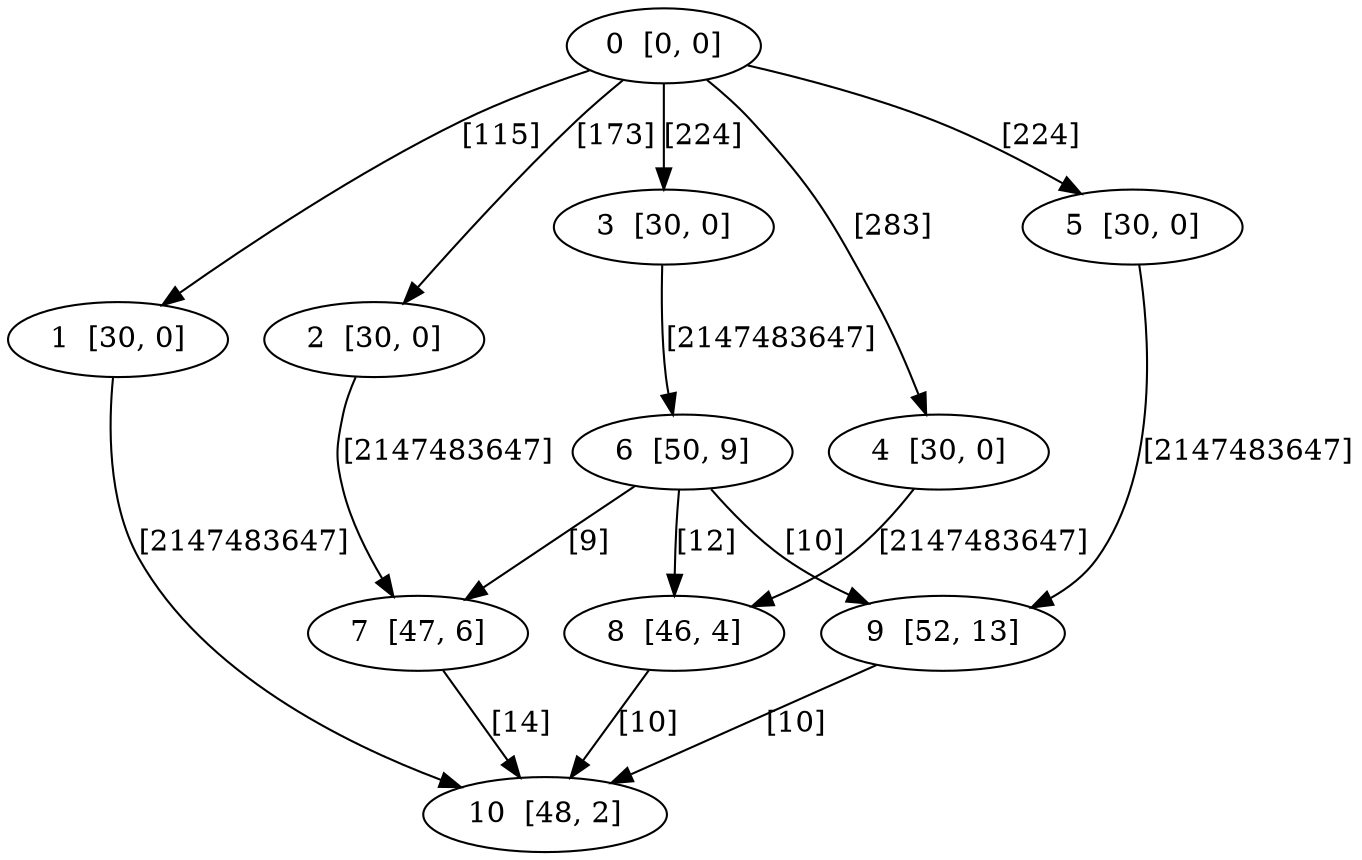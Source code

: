digraph DAG {
    0  [label="0  [0, 0]"]
    1  [label="1  [30, 0]"]
    2  [label="2  [30, 0]"]
    3  [label="3  [30, 0]"]
    4  [label="4  [30, 0]"]
    5  [label="5  [30, 0]"]
    6  [label="6  [50, 9]"]
    7  [label="7  [47, 6]"]
    8  [label="8  [46, 4]"]
    9  [label="9  [52, 13]"]
    10  [label="10  [48, 2]"]

    0 -> 1    [ label = "[115]" ]
    0 -> 2    [ label = "[173]" ]
    0 -> 3    [ label = "[224]" ]
    0 -> 4    [ label = "[283]" ]
    0 -> 5    [ label = "[224]" ]
    1 -> 10    [ label = "[2147483647]" ]
    2 -> 7    [ label = "[2147483647]" ]
    3 -> 6    [ label = "[2147483647]" ]
    4 -> 8    [ label = "[2147483647]" ]
    5 -> 9    [ label = "[2147483647]" ]
    6 -> 7    [ label = "[9]" ]
    6 -> 8    [ label = "[12]" ]
    6 -> 9    [ label = "[10]" ]
    7 -> 10    [ label = "[14]" ]
    8 -> 10    [ label = "[10]" ]
    9 -> 10    [ label = "[10]" ]
}
